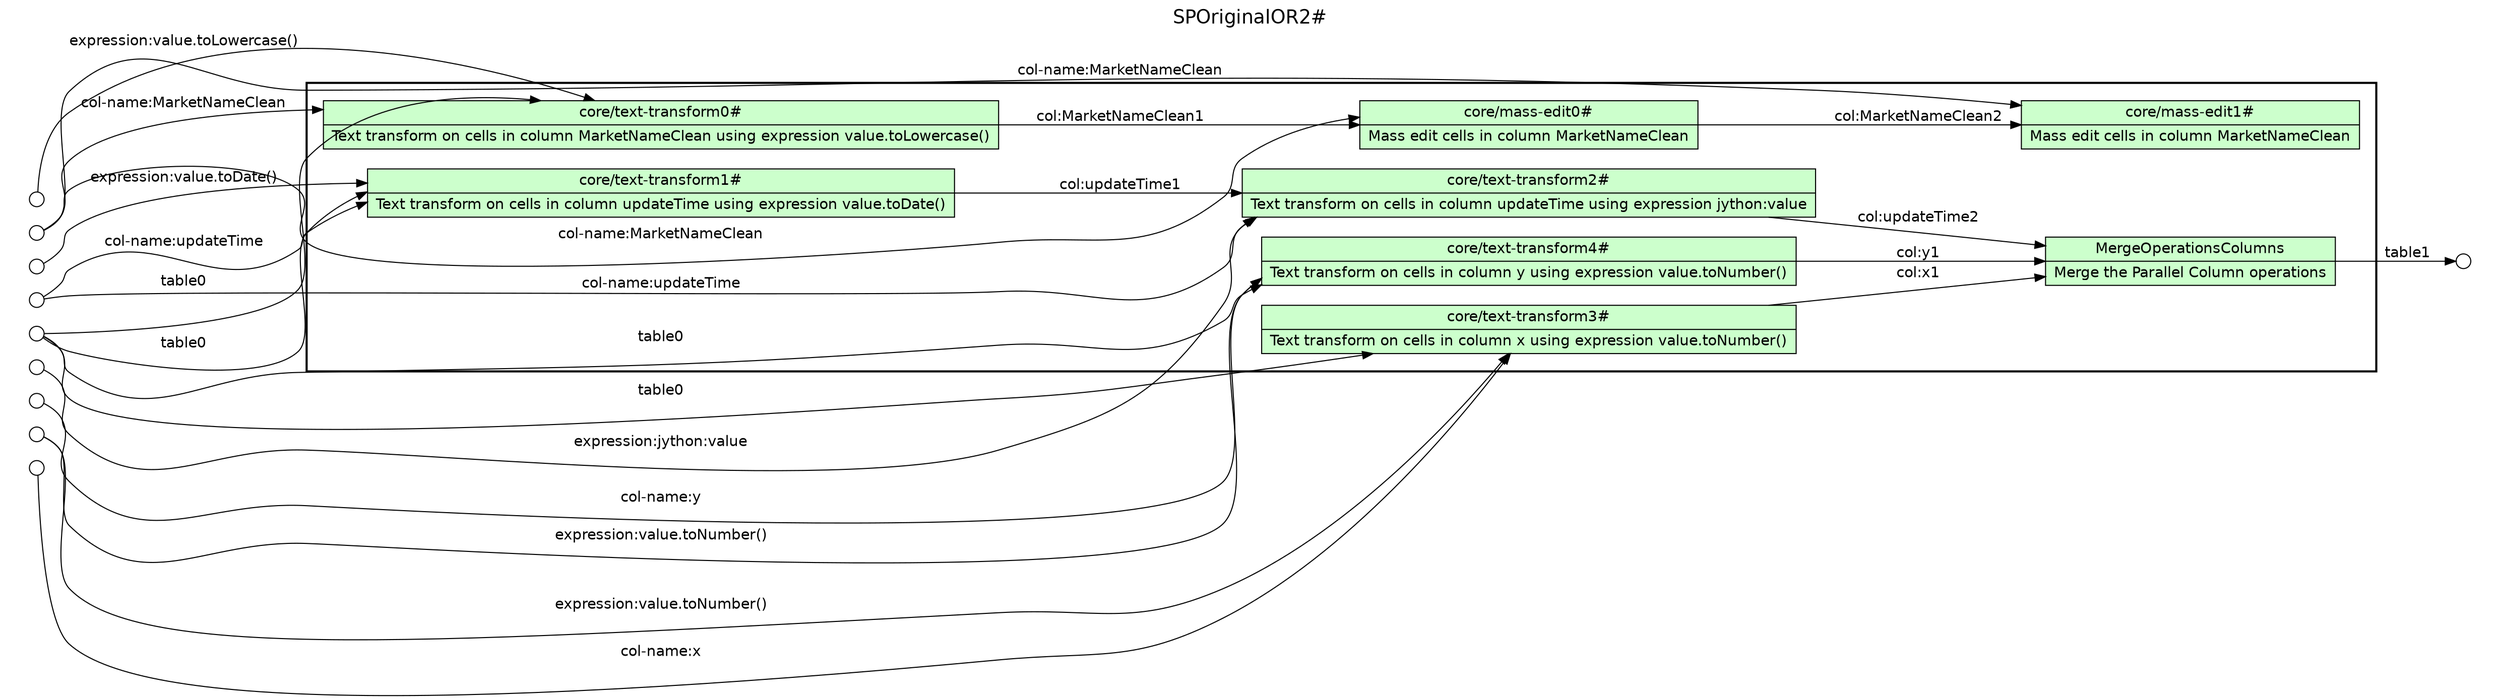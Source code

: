 digraph Workflow {
rankdir=LR
fontname=Helvetica; fontsize=18; labelloc=t
label="SPOriginalOR2#"
subgraph cluster_workflow_box_outer { label=""; color=black; penwidth=2
subgraph cluster_workflow_box_inner { label=""; penwidth=0
node[shape=box style=filled fillcolor="#CCFFCC" peripheries=1 fontname=Helvetica]
"core/text-transform0#" [shape=record rankdir=LR label="{{<f0> core/text-transform0# |<f1> Text transform on cells in column MarketNameClean using expression value.toLowercase()}}"];
"core/mass-edit0#" [shape=record rankdir=LR label="{{<f0> core/mass-edit0# |<f1> Mass edit cells in column MarketNameClean}}"];
"core/mass-edit1#" [shape=record rankdir=LR label="{{<f0> core/mass-edit1# |<f1> Mass edit cells in column MarketNameClean}}"];
"core/text-transform1#" [shape=record rankdir=LR label="{{<f0> core/text-transform1# |<f1> Text transform on cells in column updateTime using expression value.toDate()}}"];
"core/text-transform2#" [shape=record rankdir=LR label="{{<f0> core/text-transform2# |<f1> Text transform on cells in column updateTime using expression jython\:value}}"];
"core/text-transform3#" [shape=record rankdir=LR label="{{<f0> core/text-transform3# |<f1> Text transform on cells in column x using expression value.toNumber()}}"];
"core/text-transform4#" [shape=record rankdir=LR label="{{<f0> core/text-transform4# |<f1> Text transform on cells in column y using expression value.toNumber()}}"];
MergeOperationsColumns [shape=record rankdir=LR label="{{<f0> MergeOperationsColumns |<f1> Merge the Parallel Column operations}}"];
edge[fontname=Helvetica]
"core/text-transform0#" -> "core/mass-edit0#" [label="col:MarketNameClean1"]
"core/mass-edit0#" -> "core/mass-edit1#" [label="col:MarketNameClean2"]
"core/text-transform1#" -> "core/text-transform2#" [label="col:updateTime1"]
"core/text-transform2#" -> MergeOperationsColumns [label="col:updateTime2"]
"core/text-transform3#" -> MergeOperationsColumns [label="col:x1"]
"core/text-transform4#" -> MergeOperationsColumns [label="col:y1"]
}}
subgraph cluster_input_ports_group_outer { label=""; penwidth=0
subgraph cluster_input_ports_group_inner { label=""; penwidth=0
node[shape=circle style=filled fillcolor="#FFFFFF" peripheries=1 fontname=Helvetica width=0.2]
"col-name:MarketNameClean_input_port" [label=""]
"expression:jython:value_input_port" [label=""]
"col-name:x_input_port" [label=""]
"col-name:y_input_port" [label=""]
"expression:value.toDate()_input_port" [label=""]
"col-name:updateTime_input_port" [label=""]
"expression:value.toLowercase()_input_port" [label=""]
"expression:value.toNumber()_input_port" [label=""]
table0_input_port [label=""]
}}
subgraph cluster_output_ports_group_outer { label=""; penwidth=0
subgraph cluster_output_ports_group_inner { label=""; penwidth=0
node[shape=circle style=filled fillcolor="#FFFFFF" peripheries=1 fontname=Helvetica width=0.2]
table1_output_port [label=""]
}}
edge[fontname=Helvetica]
"col-name:MarketNameClean_input_port" -> "core/text-transform0#" [label="col-name:MarketNameClean"]
"col-name:MarketNameClean_input_port" -> "core/mass-edit0#" [label="col-name:MarketNameClean"]
"col-name:MarketNameClean_input_port" -> "core/mass-edit1#" [label="col-name:MarketNameClean"]
"expression:value.toLowercase()_input_port" -> "core/text-transform0#" [label="expression:value.toLowercase()"]
table0_input_port -> "core/text-transform0#" [label=table0]
table0_input_port -> "core/text-transform1#" [label=table0]
table0_input_port -> "core/text-transform3#" [label=table0]
table0_input_port -> "core/text-transform4#" [label=table0]
"col-name:updateTime_input_port" -> "core/text-transform1#" [label="col-name:updateTime"]
"col-name:updateTime_input_port" -> "core/text-transform2#" [label="col-name:updateTime"]
"expression:value.toDate()_input_port" -> "core/text-transform1#" [label="expression:value.toDate()"]
"expression:jython:value_input_port" -> "core/text-transform2#" [label="expression:jython:value"]
"col-name:x_input_port" -> "core/text-transform3#" [label="col-name:x"]
"expression:value.toNumber()_input_port" -> "core/text-transform3#" [label="expression:value.toNumber()"]
"expression:value.toNumber()_input_port" -> "core/text-transform4#" [label="expression:value.toNumber()"]
"col-name:y_input_port" -> "core/text-transform4#" [label="col-name:y"]
edge[fontname=Helvetica]
MergeOperationsColumns -> table1_output_port [label=table1]
}
